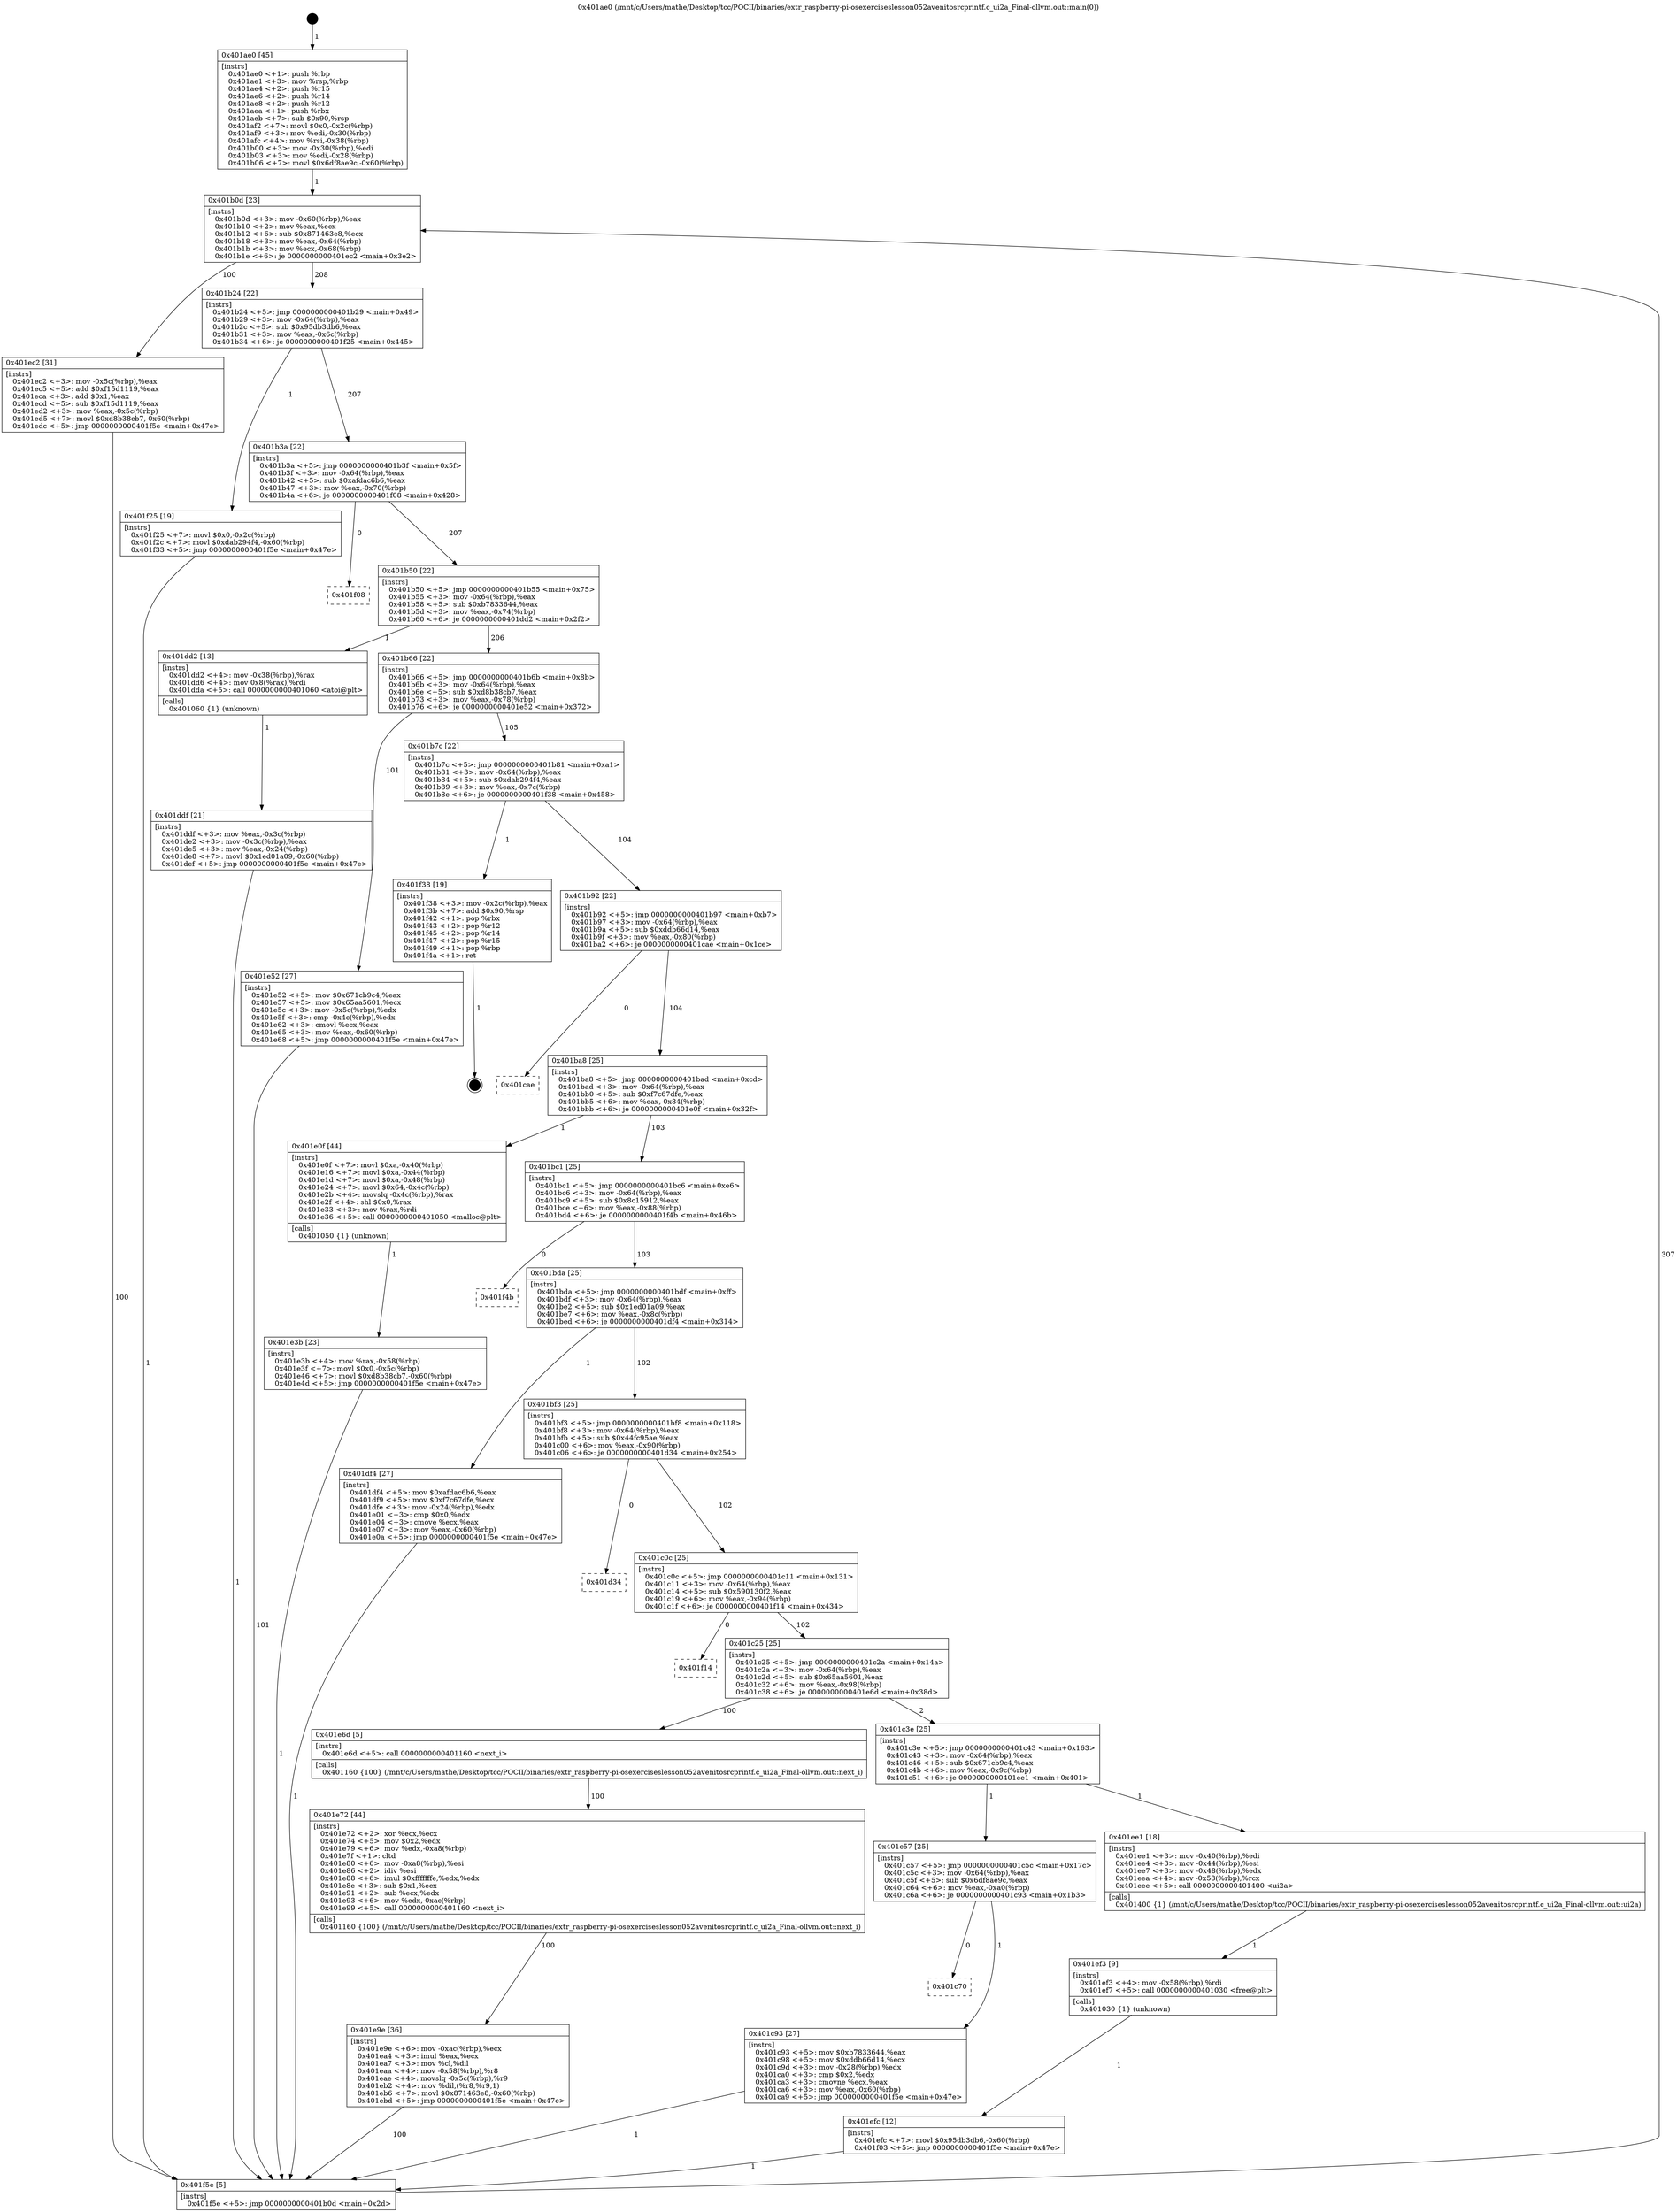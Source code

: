 digraph "0x401ae0" {
  label = "0x401ae0 (/mnt/c/Users/mathe/Desktop/tcc/POCII/binaries/extr_raspberry-pi-osexerciseslesson052avenitosrcprintf.c_ui2a_Final-ollvm.out::main(0))"
  labelloc = "t"
  node[shape=record]

  Entry [label="",width=0.3,height=0.3,shape=circle,fillcolor=black,style=filled]
  "0x401b0d" [label="{
     0x401b0d [23]\l
     | [instrs]\l
     &nbsp;&nbsp;0x401b0d \<+3\>: mov -0x60(%rbp),%eax\l
     &nbsp;&nbsp;0x401b10 \<+2\>: mov %eax,%ecx\l
     &nbsp;&nbsp;0x401b12 \<+6\>: sub $0x871463e8,%ecx\l
     &nbsp;&nbsp;0x401b18 \<+3\>: mov %eax,-0x64(%rbp)\l
     &nbsp;&nbsp;0x401b1b \<+3\>: mov %ecx,-0x68(%rbp)\l
     &nbsp;&nbsp;0x401b1e \<+6\>: je 0000000000401ec2 \<main+0x3e2\>\l
  }"]
  "0x401ec2" [label="{
     0x401ec2 [31]\l
     | [instrs]\l
     &nbsp;&nbsp;0x401ec2 \<+3\>: mov -0x5c(%rbp),%eax\l
     &nbsp;&nbsp;0x401ec5 \<+5\>: add $0xf15d1119,%eax\l
     &nbsp;&nbsp;0x401eca \<+3\>: add $0x1,%eax\l
     &nbsp;&nbsp;0x401ecd \<+5\>: sub $0xf15d1119,%eax\l
     &nbsp;&nbsp;0x401ed2 \<+3\>: mov %eax,-0x5c(%rbp)\l
     &nbsp;&nbsp;0x401ed5 \<+7\>: movl $0xd8b38cb7,-0x60(%rbp)\l
     &nbsp;&nbsp;0x401edc \<+5\>: jmp 0000000000401f5e \<main+0x47e\>\l
  }"]
  "0x401b24" [label="{
     0x401b24 [22]\l
     | [instrs]\l
     &nbsp;&nbsp;0x401b24 \<+5\>: jmp 0000000000401b29 \<main+0x49\>\l
     &nbsp;&nbsp;0x401b29 \<+3\>: mov -0x64(%rbp),%eax\l
     &nbsp;&nbsp;0x401b2c \<+5\>: sub $0x95db3db6,%eax\l
     &nbsp;&nbsp;0x401b31 \<+3\>: mov %eax,-0x6c(%rbp)\l
     &nbsp;&nbsp;0x401b34 \<+6\>: je 0000000000401f25 \<main+0x445\>\l
  }"]
  Exit [label="",width=0.3,height=0.3,shape=circle,fillcolor=black,style=filled,peripheries=2]
  "0x401f25" [label="{
     0x401f25 [19]\l
     | [instrs]\l
     &nbsp;&nbsp;0x401f25 \<+7\>: movl $0x0,-0x2c(%rbp)\l
     &nbsp;&nbsp;0x401f2c \<+7\>: movl $0xdab294f4,-0x60(%rbp)\l
     &nbsp;&nbsp;0x401f33 \<+5\>: jmp 0000000000401f5e \<main+0x47e\>\l
  }"]
  "0x401b3a" [label="{
     0x401b3a [22]\l
     | [instrs]\l
     &nbsp;&nbsp;0x401b3a \<+5\>: jmp 0000000000401b3f \<main+0x5f\>\l
     &nbsp;&nbsp;0x401b3f \<+3\>: mov -0x64(%rbp),%eax\l
     &nbsp;&nbsp;0x401b42 \<+5\>: sub $0xafdac6b6,%eax\l
     &nbsp;&nbsp;0x401b47 \<+3\>: mov %eax,-0x70(%rbp)\l
     &nbsp;&nbsp;0x401b4a \<+6\>: je 0000000000401f08 \<main+0x428\>\l
  }"]
  "0x401efc" [label="{
     0x401efc [12]\l
     | [instrs]\l
     &nbsp;&nbsp;0x401efc \<+7\>: movl $0x95db3db6,-0x60(%rbp)\l
     &nbsp;&nbsp;0x401f03 \<+5\>: jmp 0000000000401f5e \<main+0x47e\>\l
  }"]
  "0x401f08" [label="{
     0x401f08\l
  }", style=dashed]
  "0x401b50" [label="{
     0x401b50 [22]\l
     | [instrs]\l
     &nbsp;&nbsp;0x401b50 \<+5\>: jmp 0000000000401b55 \<main+0x75\>\l
     &nbsp;&nbsp;0x401b55 \<+3\>: mov -0x64(%rbp),%eax\l
     &nbsp;&nbsp;0x401b58 \<+5\>: sub $0xb7833644,%eax\l
     &nbsp;&nbsp;0x401b5d \<+3\>: mov %eax,-0x74(%rbp)\l
     &nbsp;&nbsp;0x401b60 \<+6\>: je 0000000000401dd2 \<main+0x2f2\>\l
  }"]
  "0x401ef3" [label="{
     0x401ef3 [9]\l
     | [instrs]\l
     &nbsp;&nbsp;0x401ef3 \<+4\>: mov -0x58(%rbp),%rdi\l
     &nbsp;&nbsp;0x401ef7 \<+5\>: call 0000000000401030 \<free@plt\>\l
     | [calls]\l
     &nbsp;&nbsp;0x401030 \{1\} (unknown)\l
  }"]
  "0x401dd2" [label="{
     0x401dd2 [13]\l
     | [instrs]\l
     &nbsp;&nbsp;0x401dd2 \<+4\>: mov -0x38(%rbp),%rax\l
     &nbsp;&nbsp;0x401dd6 \<+4\>: mov 0x8(%rax),%rdi\l
     &nbsp;&nbsp;0x401dda \<+5\>: call 0000000000401060 \<atoi@plt\>\l
     | [calls]\l
     &nbsp;&nbsp;0x401060 \{1\} (unknown)\l
  }"]
  "0x401b66" [label="{
     0x401b66 [22]\l
     | [instrs]\l
     &nbsp;&nbsp;0x401b66 \<+5\>: jmp 0000000000401b6b \<main+0x8b\>\l
     &nbsp;&nbsp;0x401b6b \<+3\>: mov -0x64(%rbp),%eax\l
     &nbsp;&nbsp;0x401b6e \<+5\>: sub $0xd8b38cb7,%eax\l
     &nbsp;&nbsp;0x401b73 \<+3\>: mov %eax,-0x78(%rbp)\l
     &nbsp;&nbsp;0x401b76 \<+6\>: je 0000000000401e52 \<main+0x372\>\l
  }"]
  "0x401e9e" [label="{
     0x401e9e [36]\l
     | [instrs]\l
     &nbsp;&nbsp;0x401e9e \<+6\>: mov -0xac(%rbp),%ecx\l
     &nbsp;&nbsp;0x401ea4 \<+3\>: imul %eax,%ecx\l
     &nbsp;&nbsp;0x401ea7 \<+3\>: mov %cl,%dil\l
     &nbsp;&nbsp;0x401eaa \<+4\>: mov -0x58(%rbp),%r8\l
     &nbsp;&nbsp;0x401eae \<+4\>: movslq -0x5c(%rbp),%r9\l
     &nbsp;&nbsp;0x401eb2 \<+4\>: mov %dil,(%r8,%r9,1)\l
     &nbsp;&nbsp;0x401eb6 \<+7\>: movl $0x871463e8,-0x60(%rbp)\l
     &nbsp;&nbsp;0x401ebd \<+5\>: jmp 0000000000401f5e \<main+0x47e\>\l
  }"]
  "0x401e52" [label="{
     0x401e52 [27]\l
     | [instrs]\l
     &nbsp;&nbsp;0x401e52 \<+5\>: mov $0x671cb9c4,%eax\l
     &nbsp;&nbsp;0x401e57 \<+5\>: mov $0x65aa5601,%ecx\l
     &nbsp;&nbsp;0x401e5c \<+3\>: mov -0x5c(%rbp),%edx\l
     &nbsp;&nbsp;0x401e5f \<+3\>: cmp -0x4c(%rbp),%edx\l
     &nbsp;&nbsp;0x401e62 \<+3\>: cmovl %ecx,%eax\l
     &nbsp;&nbsp;0x401e65 \<+3\>: mov %eax,-0x60(%rbp)\l
     &nbsp;&nbsp;0x401e68 \<+5\>: jmp 0000000000401f5e \<main+0x47e\>\l
  }"]
  "0x401b7c" [label="{
     0x401b7c [22]\l
     | [instrs]\l
     &nbsp;&nbsp;0x401b7c \<+5\>: jmp 0000000000401b81 \<main+0xa1\>\l
     &nbsp;&nbsp;0x401b81 \<+3\>: mov -0x64(%rbp),%eax\l
     &nbsp;&nbsp;0x401b84 \<+5\>: sub $0xdab294f4,%eax\l
     &nbsp;&nbsp;0x401b89 \<+3\>: mov %eax,-0x7c(%rbp)\l
     &nbsp;&nbsp;0x401b8c \<+6\>: je 0000000000401f38 \<main+0x458\>\l
  }"]
  "0x401e72" [label="{
     0x401e72 [44]\l
     | [instrs]\l
     &nbsp;&nbsp;0x401e72 \<+2\>: xor %ecx,%ecx\l
     &nbsp;&nbsp;0x401e74 \<+5\>: mov $0x2,%edx\l
     &nbsp;&nbsp;0x401e79 \<+6\>: mov %edx,-0xa8(%rbp)\l
     &nbsp;&nbsp;0x401e7f \<+1\>: cltd\l
     &nbsp;&nbsp;0x401e80 \<+6\>: mov -0xa8(%rbp),%esi\l
     &nbsp;&nbsp;0x401e86 \<+2\>: idiv %esi\l
     &nbsp;&nbsp;0x401e88 \<+6\>: imul $0xfffffffe,%edx,%edx\l
     &nbsp;&nbsp;0x401e8e \<+3\>: sub $0x1,%ecx\l
     &nbsp;&nbsp;0x401e91 \<+2\>: sub %ecx,%edx\l
     &nbsp;&nbsp;0x401e93 \<+6\>: mov %edx,-0xac(%rbp)\l
     &nbsp;&nbsp;0x401e99 \<+5\>: call 0000000000401160 \<next_i\>\l
     | [calls]\l
     &nbsp;&nbsp;0x401160 \{100\} (/mnt/c/Users/mathe/Desktop/tcc/POCII/binaries/extr_raspberry-pi-osexerciseslesson052avenitosrcprintf.c_ui2a_Final-ollvm.out::next_i)\l
  }"]
  "0x401f38" [label="{
     0x401f38 [19]\l
     | [instrs]\l
     &nbsp;&nbsp;0x401f38 \<+3\>: mov -0x2c(%rbp),%eax\l
     &nbsp;&nbsp;0x401f3b \<+7\>: add $0x90,%rsp\l
     &nbsp;&nbsp;0x401f42 \<+1\>: pop %rbx\l
     &nbsp;&nbsp;0x401f43 \<+2\>: pop %r12\l
     &nbsp;&nbsp;0x401f45 \<+2\>: pop %r14\l
     &nbsp;&nbsp;0x401f47 \<+2\>: pop %r15\l
     &nbsp;&nbsp;0x401f49 \<+1\>: pop %rbp\l
     &nbsp;&nbsp;0x401f4a \<+1\>: ret\l
  }"]
  "0x401b92" [label="{
     0x401b92 [22]\l
     | [instrs]\l
     &nbsp;&nbsp;0x401b92 \<+5\>: jmp 0000000000401b97 \<main+0xb7\>\l
     &nbsp;&nbsp;0x401b97 \<+3\>: mov -0x64(%rbp),%eax\l
     &nbsp;&nbsp;0x401b9a \<+5\>: sub $0xddb66d14,%eax\l
     &nbsp;&nbsp;0x401b9f \<+3\>: mov %eax,-0x80(%rbp)\l
     &nbsp;&nbsp;0x401ba2 \<+6\>: je 0000000000401cae \<main+0x1ce\>\l
  }"]
  "0x401e3b" [label="{
     0x401e3b [23]\l
     | [instrs]\l
     &nbsp;&nbsp;0x401e3b \<+4\>: mov %rax,-0x58(%rbp)\l
     &nbsp;&nbsp;0x401e3f \<+7\>: movl $0x0,-0x5c(%rbp)\l
     &nbsp;&nbsp;0x401e46 \<+7\>: movl $0xd8b38cb7,-0x60(%rbp)\l
     &nbsp;&nbsp;0x401e4d \<+5\>: jmp 0000000000401f5e \<main+0x47e\>\l
  }"]
  "0x401cae" [label="{
     0x401cae\l
  }", style=dashed]
  "0x401ba8" [label="{
     0x401ba8 [25]\l
     | [instrs]\l
     &nbsp;&nbsp;0x401ba8 \<+5\>: jmp 0000000000401bad \<main+0xcd\>\l
     &nbsp;&nbsp;0x401bad \<+3\>: mov -0x64(%rbp),%eax\l
     &nbsp;&nbsp;0x401bb0 \<+5\>: sub $0xf7c67dfe,%eax\l
     &nbsp;&nbsp;0x401bb5 \<+6\>: mov %eax,-0x84(%rbp)\l
     &nbsp;&nbsp;0x401bbb \<+6\>: je 0000000000401e0f \<main+0x32f\>\l
  }"]
  "0x401ddf" [label="{
     0x401ddf [21]\l
     | [instrs]\l
     &nbsp;&nbsp;0x401ddf \<+3\>: mov %eax,-0x3c(%rbp)\l
     &nbsp;&nbsp;0x401de2 \<+3\>: mov -0x3c(%rbp),%eax\l
     &nbsp;&nbsp;0x401de5 \<+3\>: mov %eax,-0x24(%rbp)\l
     &nbsp;&nbsp;0x401de8 \<+7\>: movl $0x1ed01a09,-0x60(%rbp)\l
     &nbsp;&nbsp;0x401def \<+5\>: jmp 0000000000401f5e \<main+0x47e\>\l
  }"]
  "0x401e0f" [label="{
     0x401e0f [44]\l
     | [instrs]\l
     &nbsp;&nbsp;0x401e0f \<+7\>: movl $0xa,-0x40(%rbp)\l
     &nbsp;&nbsp;0x401e16 \<+7\>: movl $0xa,-0x44(%rbp)\l
     &nbsp;&nbsp;0x401e1d \<+7\>: movl $0xa,-0x48(%rbp)\l
     &nbsp;&nbsp;0x401e24 \<+7\>: movl $0x64,-0x4c(%rbp)\l
     &nbsp;&nbsp;0x401e2b \<+4\>: movslq -0x4c(%rbp),%rax\l
     &nbsp;&nbsp;0x401e2f \<+4\>: shl $0x0,%rax\l
     &nbsp;&nbsp;0x401e33 \<+3\>: mov %rax,%rdi\l
     &nbsp;&nbsp;0x401e36 \<+5\>: call 0000000000401050 \<malloc@plt\>\l
     | [calls]\l
     &nbsp;&nbsp;0x401050 \{1\} (unknown)\l
  }"]
  "0x401bc1" [label="{
     0x401bc1 [25]\l
     | [instrs]\l
     &nbsp;&nbsp;0x401bc1 \<+5\>: jmp 0000000000401bc6 \<main+0xe6\>\l
     &nbsp;&nbsp;0x401bc6 \<+3\>: mov -0x64(%rbp),%eax\l
     &nbsp;&nbsp;0x401bc9 \<+5\>: sub $0x8c15912,%eax\l
     &nbsp;&nbsp;0x401bce \<+6\>: mov %eax,-0x88(%rbp)\l
     &nbsp;&nbsp;0x401bd4 \<+6\>: je 0000000000401f4b \<main+0x46b\>\l
  }"]
  "0x401ae0" [label="{
     0x401ae0 [45]\l
     | [instrs]\l
     &nbsp;&nbsp;0x401ae0 \<+1\>: push %rbp\l
     &nbsp;&nbsp;0x401ae1 \<+3\>: mov %rsp,%rbp\l
     &nbsp;&nbsp;0x401ae4 \<+2\>: push %r15\l
     &nbsp;&nbsp;0x401ae6 \<+2\>: push %r14\l
     &nbsp;&nbsp;0x401ae8 \<+2\>: push %r12\l
     &nbsp;&nbsp;0x401aea \<+1\>: push %rbx\l
     &nbsp;&nbsp;0x401aeb \<+7\>: sub $0x90,%rsp\l
     &nbsp;&nbsp;0x401af2 \<+7\>: movl $0x0,-0x2c(%rbp)\l
     &nbsp;&nbsp;0x401af9 \<+3\>: mov %edi,-0x30(%rbp)\l
     &nbsp;&nbsp;0x401afc \<+4\>: mov %rsi,-0x38(%rbp)\l
     &nbsp;&nbsp;0x401b00 \<+3\>: mov -0x30(%rbp),%edi\l
     &nbsp;&nbsp;0x401b03 \<+3\>: mov %edi,-0x28(%rbp)\l
     &nbsp;&nbsp;0x401b06 \<+7\>: movl $0x6df8ae9c,-0x60(%rbp)\l
  }"]
  "0x401f4b" [label="{
     0x401f4b\l
  }", style=dashed]
  "0x401bda" [label="{
     0x401bda [25]\l
     | [instrs]\l
     &nbsp;&nbsp;0x401bda \<+5\>: jmp 0000000000401bdf \<main+0xff\>\l
     &nbsp;&nbsp;0x401bdf \<+3\>: mov -0x64(%rbp),%eax\l
     &nbsp;&nbsp;0x401be2 \<+5\>: sub $0x1ed01a09,%eax\l
     &nbsp;&nbsp;0x401be7 \<+6\>: mov %eax,-0x8c(%rbp)\l
     &nbsp;&nbsp;0x401bed \<+6\>: je 0000000000401df4 \<main+0x314\>\l
  }"]
  "0x401f5e" [label="{
     0x401f5e [5]\l
     | [instrs]\l
     &nbsp;&nbsp;0x401f5e \<+5\>: jmp 0000000000401b0d \<main+0x2d\>\l
  }"]
  "0x401df4" [label="{
     0x401df4 [27]\l
     | [instrs]\l
     &nbsp;&nbsp;0x401df4 \<+5\>: mov $0xafdac6b6,%eax\l
     &nbsp;&nbsp;0x401df9 \<+5\>: mov $0xf7c67dfe,%ecx\l
     &nbsp;&nbsp;0x401dfe \<+3\>: mov -0x24(%rbp),%edx\l
     &nbsp;&nbsp;0x401e01 \<+3\>: cmp $0x0,%edx\l
     &nbsp;&nbsp;0x401e04 \<+3\>: cmove %ecx,%eax\l
     &nbsp;&nbsp;0x401e07 \<+3\>: mov %eax,-0x60(%rbp)\l
     &nbsp;&nbsp;0x401e0a \<+5\>: jmp 0000000000401f5e \<main+0x47e\>\l
  }"]
  "0x401bf3" [label="{
     0x401bf3 [25]\l
     | [instrs]\l
     &nbsp;&nbsp;0x401bf3 \<+5\>: jmp 0000000000401bf8 \<main+0x118\>\l
     &nbsp;&nbsp;0x401bf8 \<+3\>: mov -0x64(%rbp),%eax\l
     &nbsp;&nbsp;0x401bfb \<+5\>: sub $0x44fc95ae,%eax\l
     &nbsp;&nbsp;0x401c00 \<+6\>: mov %eax,-0x90(%rbp)\l
     &nbsp;&nbsp;0x401c06 \<+6\>: je 0000000000401d34 \<main+0x254\>\l
  }"]
  "0x401c70" [label="{
     0x401c70\l
  }", style=dashed]
  "0x401d34" [label="{
     0x401d34\l
  }", style=dashed]
  "0x401c0c" [label="{
     0x401c0c [25]\l
     | [instrs]\l
     &nbsp;&nbsp;0x401c0c \<+5\>: jmp 0000000000401c11 \<main+0x131\>\l
     &nbsp;&nbsp;0x401c11 \<+3\>: mov -0x64(%rbp),%eax\l
     &nbsp;&nbsp;0x401c14 \<+5\>: sub $0x590130f2,%eax\l
     &nbsp;&nbsp;0x401c19 \<+6\>: mov %eax,-0x94(%rbp)\l
     &nbsp;&nbsp;0x401c1f \<+6\>: je 0000000000401f14 \<main+0x434\>\l
  }"]
  "0x401c93" [label="{
     0x401c93 [27]\l
     | [instrs]\l
     &nbsp;&nbsp;0x401c93 \<+5\>: mov $0xb7833644,%eax\l
     &nbsp;&nbsp;0x401c98 \<+5\>: mov $0xddb66d14,%ecx\l
     &nbsp;&nbsp;0x401c9d \<+3\>: mov -0x28(%rbp),%edx\l
     &nbsp;&nbsp;0x401ca0 \<+3\>: cmp $0x2,%edx\l
     &nbsp;&nbsp;0x401ca3 \<+3\>: cmovne %ecx,%eax\l
     &nbsp;&nbsp;0x401ca6 \<+3\>: mov %eax,-0x60(%rbp)\l
     &nbsp;&nbsp;0x401ca9 \<+5\>: jmp 0000000000401f5e \<main+0x47e\>\l
  }"]
  "0x401f14" [label="{
     0x401f14\l
  }", style=dashed]
  "0x401c25" [label="{
     0x401c25 [25]\l
     | [instrs]\l
     &nbsp;&nbsp;0x401c25 \<+5\>: jmp 0000000000401c2a \<main+0x14a\>\l
     &nbsp;&nbsp;0x401c2a \<+3\>: mov -0x64(%rbp),%eax\l
     &nbsp;&nbsp;0x401c2d \<+5\>: sub $0x65aa5601,%eax\l
     &nbsp;&nbsp;0x401c32 \<+6\>: mov %eax,-0x98(%rbp)\l
     &nbsp;&nbsp;0x401c38 \<+6\>: je 0000000000401e6d \<main+0x38d\>\l
  }"]
  "0x401c57" [label="{
     0x401c57 [25]\l
     | [instrs]\l
     &nbsp;&nbsp;0x401c57 \<+5\>: jmp 0000000000401c5c \<main+0x17c\>\l
     &nbsp;&nbsp;0x401c5c \<+3\>: mov -0x64(%rbp),%eax\l
     &nbsp;&nbsp;0x401c5f \<+5\>: sub $0x6df8ae9c,%eax\l
     &nbsp;&nbsp;0x401c64 \<+6\>: mov %eax,-0xa0(%rbp)\l
     &nbsp;&nbsp;0x401c6a \<+6\>: je 0000000000401c93 \<main+0x1b3\>\l
  }"]
  "0x401e6d" [label="{
     0x401e6d [5]\l
     | [instrs]\l
     &nbsp;&nbsp;0x401e6d \<+5\>: call 0000000000401160 \<next_i\>\l
     | [calls]\l
     &nbsp;&nbsp;0x401160 \{100\} (/mnt/c/Users/mathe/Desktop/tcc/POCII/binaries/extr_raspberry-pi-osexerciseslesson052avenitosrcprintf.c_ui2a_Final-ollvm.out::next_i)\l
  }"]
  "0x401c3e" [label="{
     0x401c3e [25]\l
     | [instrs]\l
     &nbsp;&nbsp;0x401c3e \<+5\>: jmp 0000000000401c43 \<main+0x163\>\l
     &nbsp;&nbsp;0x401c43 \<+3\>: mov -0x64(%rbp),%eax\l
     &nbsp;&nbsp;0x401c46 \<+5\>: sub $0x671cb9c4,%eax\l
     &nbsp;&nbsp;0x401c4b \<+6\>: mov %eax,-0x9c(%rbp)\l
     &nbsp;&nbsp;0x401c51 \<+6\>: je 0000000000401ee1 \<main+0x401\>\l
  }"]
  "0x401ee1" [label="{
     0x401ee1 [18]\l
     | [instrs]\l
     &nbsp;&nbsp;0x401ee1 \<+3\>: mov -0x40(%rbp),%edi\l
     &nbsp;&nbsp;0x401ee4 \<+3\>: mov -0x44(%rbp),%esi\l
     &nbsp;&nbsp;0x401ee7 \<+3\>: mov -0x48(%rbp),%edx\l
     &nbsp;&nbsp;0x401eea \<+4\>: mov -0x58(%rbp),%rcx\l
     &nbsp;&nbsp;0x401eee \<+5\>: call 0000000000401400 \<ui2a\>\l
     | [calls]\l
     &nbsp;&nbsp;0x401400 \{1\} (/mnt/c/Users/mathe/Desktop/tcc/POCII/binaries/extr_raspberry-pi-osexerciseslesson052avenitosrcprintf.c_ui2a_Final-ollvm.out::ui2a)\l
  }"]
  Entry -> "0x401ae0" [label=" 1"]
  "0x401b0d" -> "0x401ec2" [label=" 100"]
  "0x401b0d" -> "0x401b24" [label=" 208"]
  "0x401f38" -> Exit [label=" 1"]
  "0x401b24" -> "0x401f25" [label=" 1"]
  "0x401b24" -> "0x401b3a" [label=" 207"]
  "0x401f25" -> "0x401f5e" [label=" 1"]
  "0x401b3a" -> "0x401f08" [label=" 0"]
  "0x401b3a" -> "0x401b50" [label=" 207"]
  "0x401efc" -> "0x401f5e" [label=" 1"]
  "0x401b50" -> "0x401dd2" [label=" 1"]
  "0x401b50" -> "0x401b66" [label=" 206"]
  "0x401ef3" -> "0x401efc" [label=" 1"]
  "0x401b66" -> "0x401e52" [label=" 101"]
  "0x401b66" -> "0x401b7c" [label=" 105"]
  "0x401ee1" -> "0x401ef3" [label=" 1"]
  "0x401b7c" -> "0x401f38" [label=" 1"]
  "0x401b7c" -> "0x401b92" [label=" 104"]
  "0x401ec2" -> "0x401f5e" [label=" 100"]
  "0x401b92" -> "0x401cae" [label=" 0"]
  "0x401b92" -> "0x401ba8" [label=" 104"]
  "0x401e9e" -> "0x401f5e" [label=" 100"]
  "0x401ba8" -> "0x401e0f" [label=" 1"]
  "0x401ba8" -> "0x401bc1" [label=" 103"]
  "0x401e72" -> "0x401e9e" [label=" 100"]
  "0x401bc1" -> "0x401f4b" [label=" 0"]
  "0x401bc1" -> "0x401bda" [label=" 103"]
  "0x401e6d" -> "0x401e72" [label=" 100"]
  "0x401bda" -> "0x401df4" [label=" 1"]
  "0x401bda" -> "0x401bf3" [label=" 102"]
  "0x401e52" -> "0x401f5e" [label=" 101"]
  "0x401bf3" -> "0x401d34" [label=" 0"]
  "0x401bf3" -> "0x401c0c" [label=" 102"]
  "0x401e3b" -> "0x401f5e" [label=" 1"]
  "0x401c0c" -> "0x401f14" [label=" 0"]
  "0x401c0c" -> "0x401c25" [label=" 102"]
  "0x401e0f" -> "0x401e3b" [label=" 1"]
  "0x401c25" -> "0x401e6d" [label=" 100"]
  "0x401c25" -> "0x401c3e" [label=" 2"]
  "0x401ddf" -> "0x401f5e" [label=" 1"]
  "0x401c3e" -> "0x401ee1" [label=" 1"]
  "0x401c3e" -> "0x401c57" [label=" 1"]
  "0x401df4" -> "0x401f5e" [label=" 1"]
  "0x401c57" -> "0x401c93" [label=" 1"]
  "0x401c57" -> "0x401c70" [label=" 0"]
  "0x401c93" -> "0x401f5e" [label=" 1"]
  "0x401ae0" -> "0x401b0d" [label=" 1"]
  "0x401f5e" -> "0x401b0d" [label=" 307"]
  "0x401dd2" -> "0x401ddf" [label=" 1"]
}
